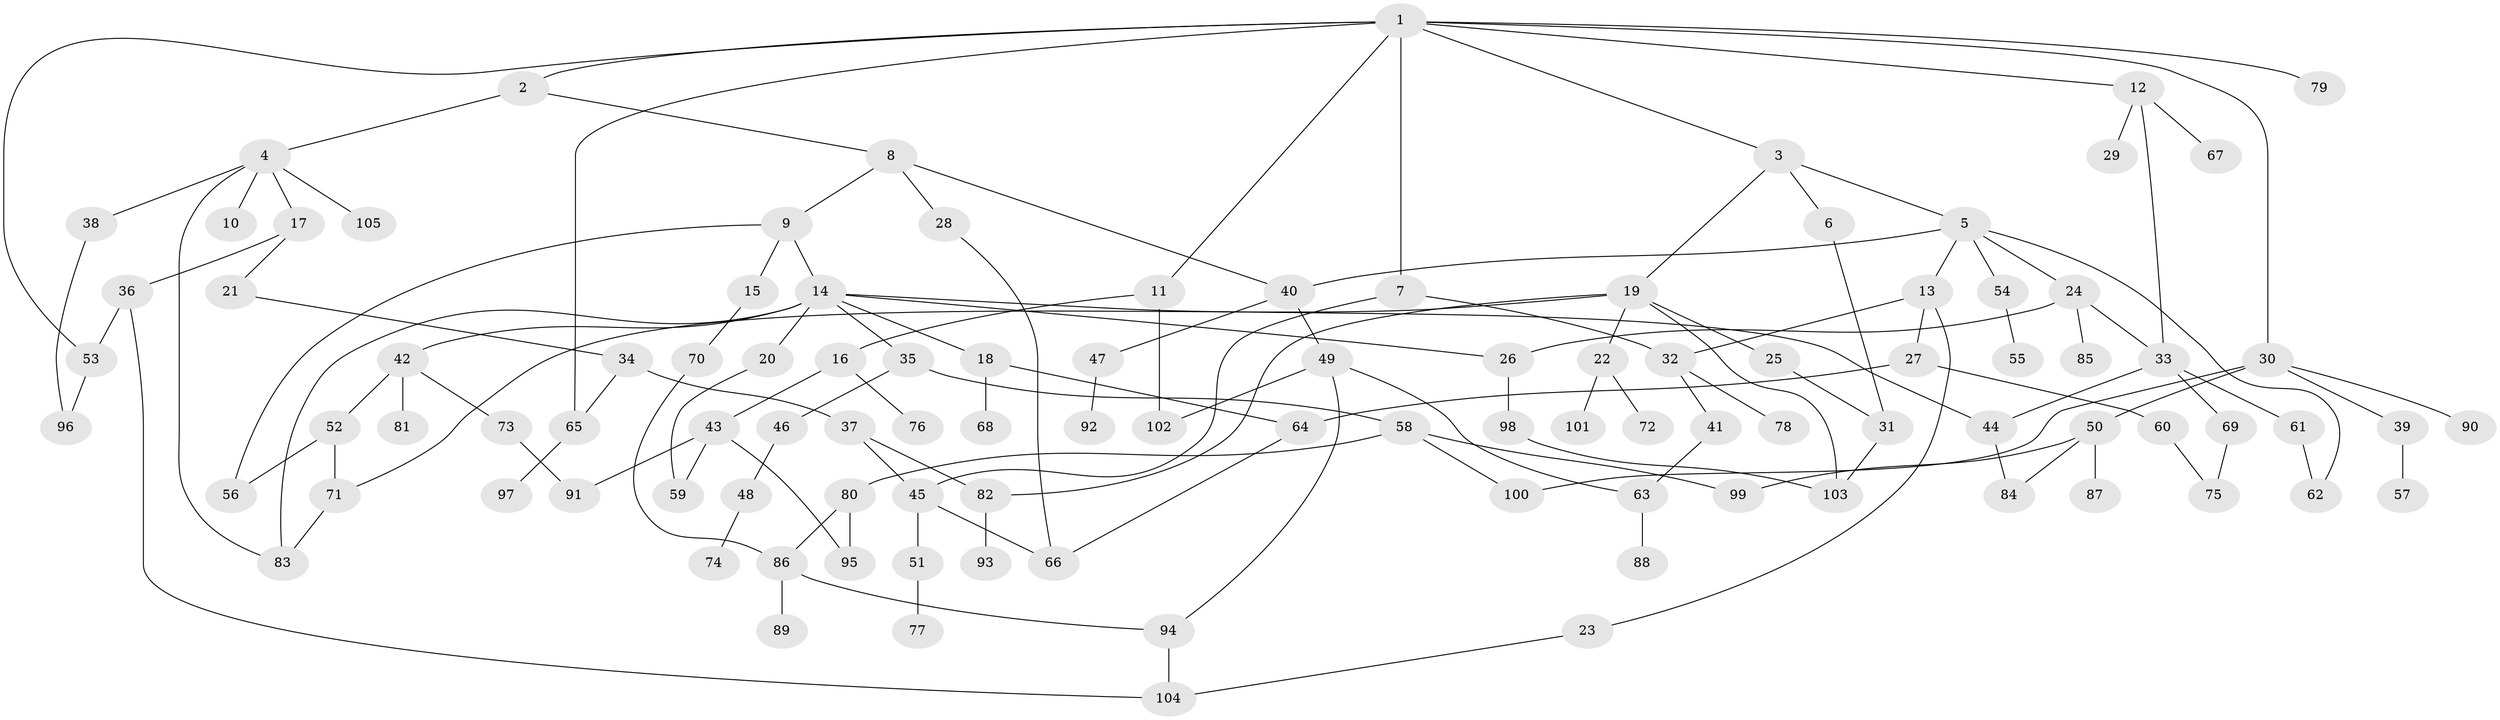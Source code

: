 // coarse degree distribution, {9: 0.0136986301369863, 3: 0.1917808219178082, 4: 0.1506849315068493, 6: 0.0684931506849315, 2: 0.3013698630136986, 1: 0.2191780821917808, 5: 0.0410958904109589, 10: 0.0136986301369863}
// Generated by graph-tools (version 1.1) at 2025/17/03/04/25 18:17:00]
// undirected, 105 vertices, 138 edges
graph export_dot {
graph [start="1"]
  node [color=gray90,style=filled];
  1;
  2;
  3;
  4;
  5;
  6;
  7;
  8;
  9;
  10;
  11;
  12;
  13;
  14;
  15;
  16;
  17;
  18;
  19;
  20;
  21;
  22;
  23;
  24;
  25;
  26;
  27;
  28;
  29;
  30;
  31;
  32;
  33;
  34;
  35;
  36;
  37;
  38;
  39;
  40;
  41;
  42;
  43;
  44;
  45;
  46;
  47;
  48;
  49;
  50;
  51;
  52;
  53;
  54;
  55;
  56;
  57;
  58;
  59;
  60;
  61;
  62;
  63;
  64;
  65;
  66;
  67;
  68;
  69;
  70;
  71;
  72;
  73;
  74;
  75;
  76;
  77;
  78;
  79;
  80;
  81;
  82;
  83;
  84;
  85;
  86;
  87;
  88;
  89;
  90;
  91;
  92;
  93;
  94;
  95;
  96;
  97;
  98;
  99;
  100;
  101;
  102;
  103;
  104;
  105;
  1 -- 2;
  1 -- 3;
  1 -- 7;
  1 -- 11;
  1 -- 12;
  1 -- 30;
  1 -- 53;
  1 -- 65;
  1 -- 79;
  2 -- 4;
  2 -- 8;
  3 -- 5;
  3 -- 6;
  3 -- 19;
  4 -- 10;
  4 -- 17;
  4 -- 38;
  4 -- 105;
  4 -- 83;
  5 -- 13;
  5 -- 24;
  5 -- 54;
  5 -- 62;
  5 -- 40;
  6 -- 31;
  7 -- 32;
  7 -- 45;
  8 -- 9;
  8 -- 28;
  8 -- 40;
  9 -- 14;
  9 -- 15;
  9 -- 56;
  11 -- 16;
  11 -- 102;
  12 -- 29;
  12 -- 33;
  12 -- 67;
  13 -- 23;
  13 -- 27;
  13 -- 32;
  14 -- 18;
  14 -- 20;
  14 -- 35;
  14 -- 42;
  14 -- 83;
  14 -- 26;
  14 -- 44;
  15 -- 70;
  16 -- 43;
  16 -- 76;
  17 -- 21;
  17 -- 36;
  18 -- 68;
  18 -- 64;
  19 -- 22;
  19 -- 25;
  19 -- 103;
  19 -- 71;
  19 -- 82;
  20 -- 59;
  21 -- 34;
  22 -- 72;
  22 -- 101;
  23 -- 104;
  24 -- 26;
  24 -- 85;
  24 -- 33;
  25 -- 31;
  26 -- 98;
  27 -- 60;
  27 -- 64;
  28 -- 66;
  30 -- 39;
  30 -- 50;
  30 -- 90;
  30 -- 100;
  31 -- 103;
  32 -- 41;
  32 -- 78;
  33 -- 44;
  33 -- 61;
  33 -- 69;
  34 -- 37;
  34 -- 65;
  35 -- 46;
  35 -- 58;
  36 -- 104;
  36 -- 53;
  37 -- 45;
  37 -- 82;
  38 -- 96;
  39 -- 57;
  40 -- 47;
  40 -- 49;
  41 -- 63;
  42 -- 52;
  42 -- 73;
  42 -- 81;
  43 -- 59;
  43 -- 95;
  43 -- 91;
  44 -- 84;
  45 -- 51;
  45 -- 66;
  46 -- 48;
  47 -- 92;
  48 -- 74;
  49 -- 102;
  49 -- 63;
  49 -- 94;
  50 -- 87;
  50 -- 84;
  50 -- 99;
  51 -- 77;
  52 -- 56;
  52 -- 71;
  53 -- 96;
  54 -- 55;
  58 -- 80;
  58 -- 99;
  58 -- 100;
  60 -- 75;
  61 -- 62;
  63 -- 88;
  64 -- 66;
  65 -- 97;
  69 -- 75;
  70 -- 86;
  71 -- 83;
  73 -- 91;
  80 -- 86;
  80 -- 95;
  82 -- 93;
  86 -- 89;
  86 -- 94;
  94 -- 104;
  98 -- 103;
}
